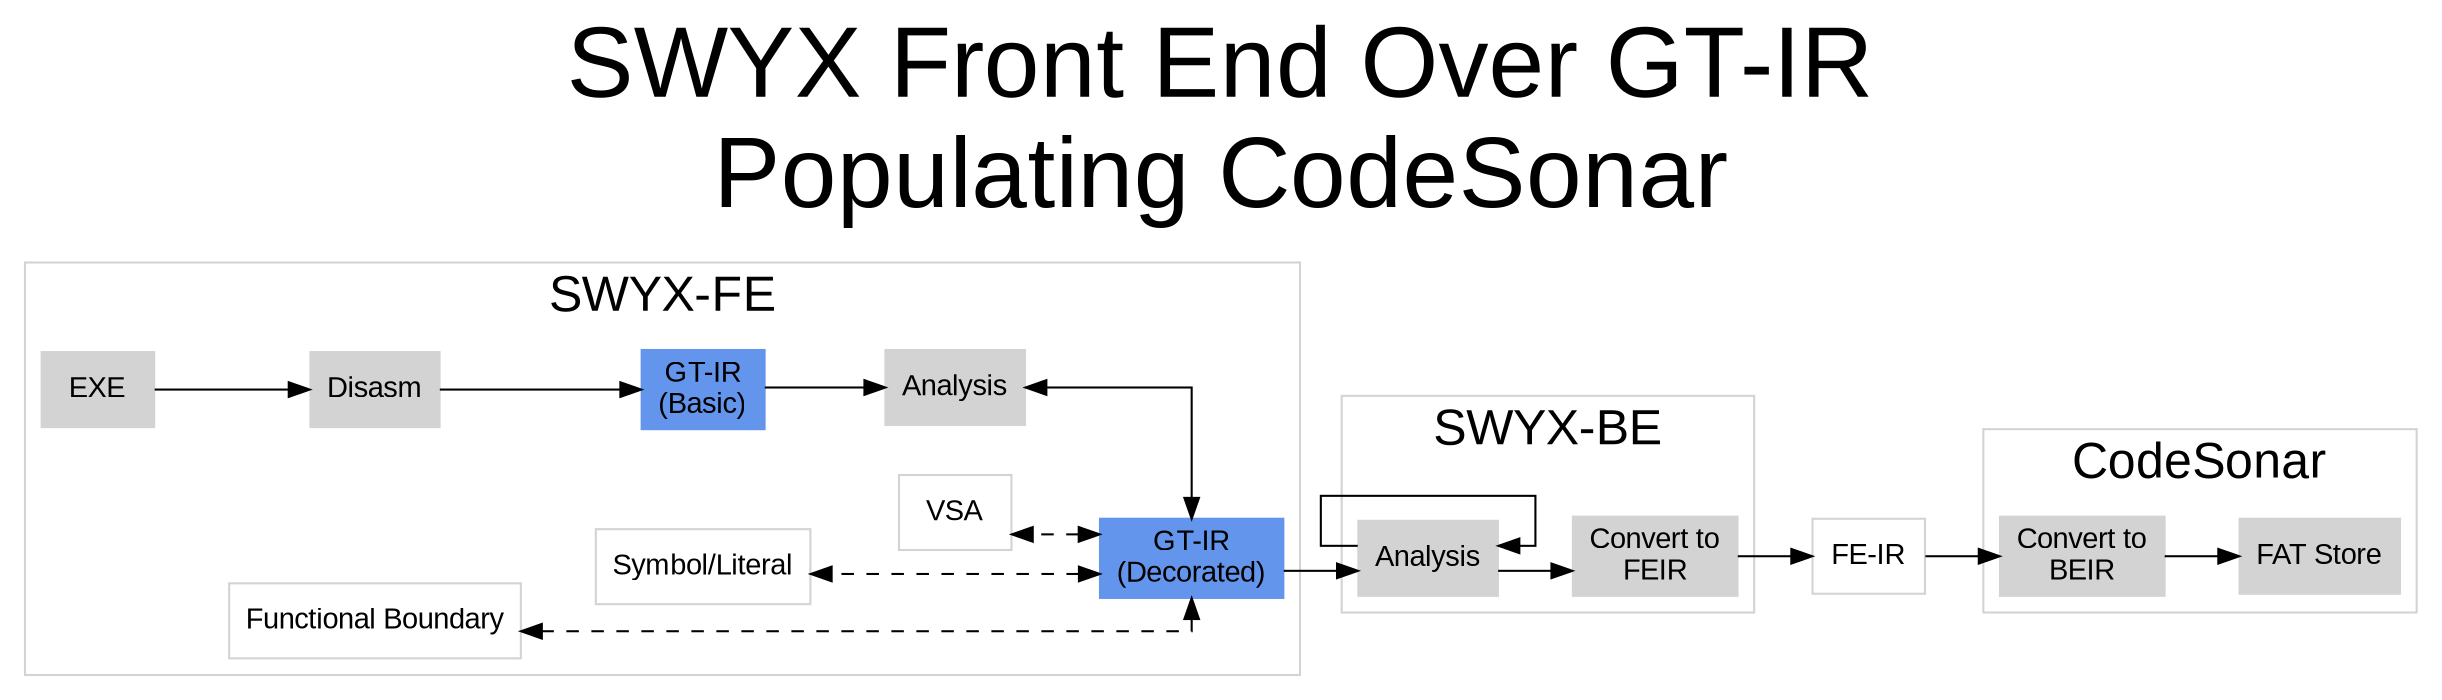 digraph quadtree {
	// title
	labelloc="t";
	label="SWYX Front End Over GT-IR\nPopulating CodeSonar";
	fontsize="48";
	rankdir="LR";
	rank=same;
	graph [splines=ortho, nodesep=0.33];
	graph [fontname = "arial"];
 	node [fontname = "arial"];
 	edge [fontname = "arial"];

	subgraph cluster_swyxfe
	{
		label="SWYX-FE";
		fontsize="24";
		color=lightgrey;

		node [shape=box, style=filled, color=lightgrey]; EXE, Disasm, Analysis
		node [shape=box, style=hollow, color=lightgrey]; VSA, "Symbol/Literal", "Functional Boundary"
		node [shape=box, style=filled, color=cornflowerblue]; gtir_disasm2analysis [label="GT-IR\n(Basic)"]
		node [shape=box, style=filled, color=cornflowerblue]; gtir_analysis [label="GT-IR\n(Decorated)"]

		{rank=same; Disasm, "Functional Boundary"}
		{rank=same; gtir_disasm2analysis, "Symbol/Literal"}
		{rank=same; VSA, Analysis}
	}

	//node [shape=box, style=filled, color=cornflowerblue]; gtir_analysis2swyx [label="GT-IR\n(Decorated)"]

	EXE -> Disasm;

	Disasm -> gtir_disasm2analysis;
	gtir_disasm2analysis -> Analysis;

	Analysis -> gtir_analysis [dir="both"];
	gtir_analysis -> VSA [dir="both", style="dashed"];
	gtir_analysis -> "Symbol/Literal" [dir="both", style="dashed"];
	gtir_analysis -> "Functional Boundary"  [dir="both", style="dashed"];

	subgraph cluster_swyxbe
	{
		label="SWYX-BE";
		fontsize="24";
		color=lightgrey;
		rank=0;

		node [shape=box, style=filled, color=lightgrey]; cluster_swyxbe_analysis [label="Analysis"]
		node [shape=box, style=filled, color=lightgrey]; cluster_swyxbe_convert [label="Convert to\nFEIR"]
	}

	node [shape=box, style=hollow, color=lightgrey]; feir_convert2beir [label="FE-IR"]

	gtir_analysis -> cluster_swyxbe_analysis;

	cluster_swyxbe_analysis -> cluster_swyxbe_analysis;
	cluster_swyxbe_analysis -> cluster_swyxbe_convert;

	cluster_swyxbe_convert -> feir_convert2beir;

	subgraph cluster_codesonar
	{
		label="CodeSonar";
		fontsize="24";
		color=lightgrey;

		node [shape=box, style=filled, color=lightgrey]; cluster_codesonar_convert [label="Convert to\nBEIR"]
		node [shape=box, style=filled, color=lightgrey]; "FAT Store"
	}

	feir_convert2beir -> cluster_codesonar_convert;
	cluster_codesonar_convert -> "FAT Store";
}
